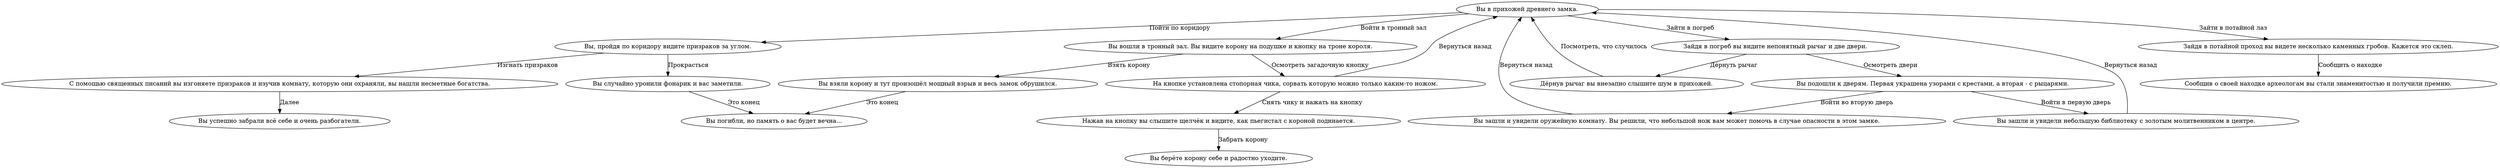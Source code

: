 // The Round Table
digraph "round-table" {
	"Вы в прихожей древнего замка." -> "Вы, пройдя по коридору видите призраков за углом." [label="Пойти по коридору"]
	"Вы в прихожей древнего замка." -> "Вы вошли в тронный зал. Вы видите корону на подушке и кнопку на троне короля." [label="Войти в тронный зал"]
	"Вы в прихожей древнего замка." -> "Зайдя в погреб вы видите непонятный рычаг и две двери." [label="Зайти в погреб"]
	"Вы в прихожей древнего замка." -> "Зайдя в потайной проход вы видете несколько каменных гробов. Кажется это склеп." [label="Зайти в потайной лаз"]
	"Вы, пройдя по коридору видите призраков за углом." -> "С помощью священных писаний вы изгоняете призраков и изучив комнату, которую они охраняли, вы нашли несметные богатства." [label="Изгнать призраков"]
	"Вы, пройдя по коридору видите призраков за углом." -> "Вы случайно уронили фонарик и вас заметили." [label="Прокрасться"]
	"Вы вошли в тронный зал. Вы видите корону на подушке и кнопку на троне короля." -> "Вы взяли корону и тут произошёл мощный взрыв и весь замок обрушился." [label="Взять корону"]
	"Вы вошли в тронный зал. Вы видите корону на подушке и кнопку на троне короля." -> "На кнопке установлена стопорная чика, сорвать которую можно только каким-то ножом." [label="Осмотреть загадочную кнопку"]
	"Зайдя в погреб вы видите непонятный рычаг и две двери." -> "Дёрнув рычаг вы внезапно слышите шум в прихожей." [label="Дёрнуть рычаг"]
	"Зайдя в погреб вы видите непонятный рычаг и две двери." -> "Вы подошли к дверям. Первая украшена узорами с крестами, а вторая - с рыцарями." [label="Осмотреть двери"]
	"Зайдя в потайной проход вы видете несколько каменных гробов. Кажется это склеп." -> "Сообщив о своей находке археологам вы стали знаменитостью и получили премию." [label="Сообщить о находке"]
	"С помощью священных писаний вы изгоняете призраков и изучив комнату, которую они охраняли, вы нашли несметные богатства." -> "Вы успешно забрали всё себе и очень разбогатели." [label="Далее"]
	"Вы случайно уронили фонарик и вас заметили." -> "Вы погибли, но память о вас будет вечна..." [label="Это конец"]
	"Вы взяли корону и тут произошёл мощный взрыв и весь замок обрушился." -> "Вы погибли, но память о вас будет вечна..." [label="Это конец"]
	"На кнопке установлена стопорная чика, сорвать которую можно только каким-то ножом." -> "Нажав на кнопку вы слышите щелчёк и видите, как пьегистал с короной подниается." [label="Снять чику и нажать на кнопку"]
	"На кнопке установлена стопорная чика, сорвать которую можно только каким-то ножом." -> "Вы в прихожей древнего замка." [label="Вернуться назад"]
	"Дёрнув рычаг вы внезапно слышите шум в прихожей." -> "Вы в прихожей древнего замка." [label="Посмотреть, что случилось"]
	"Вы подошли к дверям. Первая украшена узорами с крестами, а вторая - с рыцарями." -> "Вы зашли и увидели небольшую библиотеку с золотым молитвенником в центре." [label="Войти в первую дверь"]
	"Вы подошли к дверям. Первая украшена узорами с крестами, а вторая - с рыцарями." -> "Вы зашли и увидели оружейную комнату. Вы решили, что небольшой нож вам может помочь в случае опасности в этом замке." [label="Войти во вторую дверь"]
	"Нажав на кнопку вы слышите щелчёк и видите, как пьегистал с короной подниается." -> "Вы берёте корону себе и радостно уходите." [label="Забрать корону"]
	"Вы зашли и увидели небольшую библиотеку с золотым молитвенником в центре." -> "Вы в прихожей древнего замка." [label="Вернуться назад"]
	"Вы зашли и увидели оружейную комнату. Вы решили, что небольшой нож вам может помочь в случае опасности в этом замке." -> "Вы в прихожей древнего замка." [label="Вернуться назад"]
}
